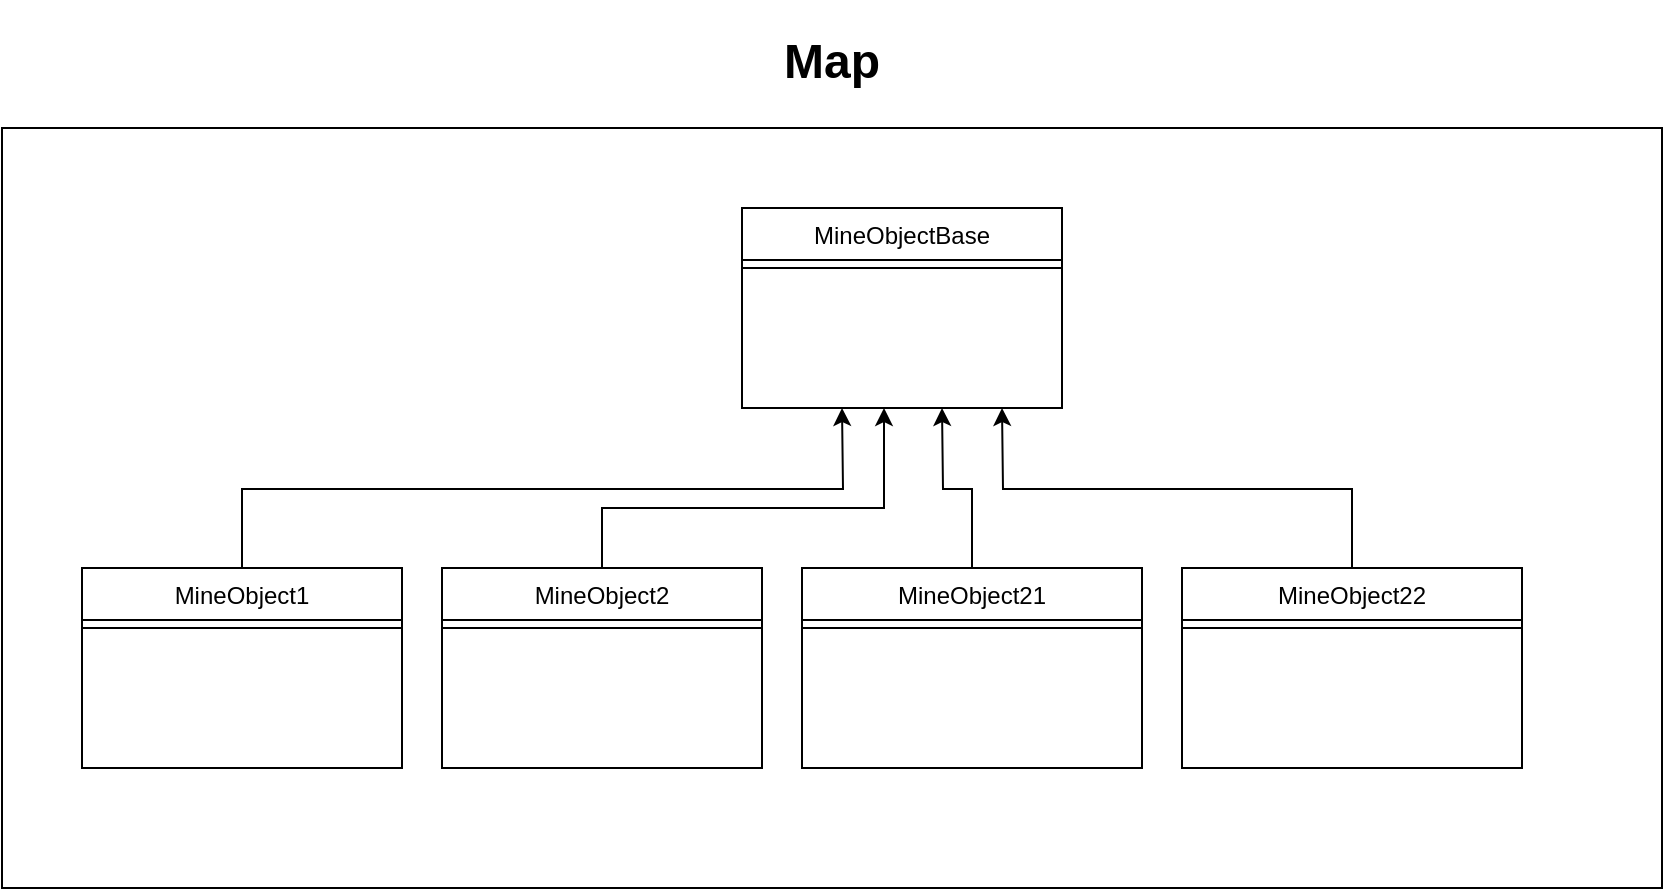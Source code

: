 <mxfile version="22.1.11" type="github">
  <diagram id="C5RBs43oDa-KdzZeNtuy" name="Page-1">
    <mxGraphModel dx="3415" dy="1980" grid="1" gridSize="10" guides="1" tooltips="1" connect="1" arrows="1" fold="1" page="1" pageScale="1" pageWidth="827" pageHeight="1169" math="0" shadow="0">
      <root>
        <mxCell id="WIyWlLk6GJQsqaUBKTNV-0" />
        <mxCell id="WIyWlLk6GJQsqaUBKTNV-1" parent="WIyWlLk6GJQsqaUBKTNV-0" />
        <mxCell id="3r8yzkb7_FRa7zOfup0Y-62" value="&lt;h1&gt;Map&lt;/h1&gt;" style="rounded=0;whiteSpace=wrap;html=1;fillColor=none;labelPosition=center;verticalLabelPosition=top;align=center;verticalAlign=bottom;" vertex="1" parent="WIyWlLk6GJQsqaUBKTNV-1">
          <mxGeometry x="-2280" y="-540" width="830" height="380" as="geometry" />
        </mxCell>
        <mxCell id="3r8yzkb7_FRa7zOfup0Y-63" value="MineObjectBase" style="swimlane;fontStyle=0;align=center;verticalAlign=top;childLayout=stackLayout;horizontal=1;startSize=26;horizontalStack=0;resizeParent=1;resizeLast=0;collapsible=1;marginBottom=0;rounded=0;shadow=0;strokeWidth=1;" vertex="1" parent="WIyWlLk6GJQsqaUBKTNV-1">
          <mxGeometry x="-1910" y="-500" width="160" height="100" as="geometry">
            <mxRectangle x="130" y="380" width="160" height="26" as="alternateBounds" />
          </mxGeometry>
        </mxCell>
        <mxCell id="3r8yzkb7_FRa7zOfup0Y-64" value="" style="line;html=1;strokeWidth=1;align=left;verticalAlign=middle;spacingTop=-1;spacingLeft=3;spacingRight=3;rotatable=0;labelPosition=right;points=[];portConstraint=eastwest;" vertex="1" parent="3r8yzkb7_FRa7zOfup0Y-63">
          <mxGeometry y="26" width="160" height="8" as="geometry" />
        </mxCell>
        <mxCell id="3r8yzkb7_FRa7zOfup0Y-71" style="edgeStyle=orthogonalEdgeStyle;rounded=0;orthogonalLoop=1;jettySize=auto;html=1;exitX=0.5;exitY=0;exitDx=0;exitDy=0;" edge="1" parent="WIyWlLk6GJQsqaUBKTNV-1" source="3r8yzkb7_FRa7zOfup0Y-66">
          <mxGeometry relative="1" as="geometry">
            <mxPoint x="-1860" y="-400" as="targetPoint" />
          </mxGeometry>
        </mxCell>
        <mxCell id="3r8yzkb7_FRa7zOfup0Y-66" value="MineObject1" style="swimlane;fontStyle=0;align=center;verticalAlign=top;childLayout=stackLayout;horizontal=1;startSize=26;horizontalStack=0;resizeParent=1;resizeLast=0;collapsible=1;marginBottom=0;rounded=0;shadow=0;strokeWidth=1;" vertex="1" parent="WIyWlLk6GJQsqaUBKTNV-1">
          <mxGeometry x="-2240" y="-320" width="160" height="100" as="geometry">
            <mxRectangle x="130" y="380" width="160" height="26" as="alternateBounds" />
          </mxGeometry>
        </mxCell>
        <mxCell id="3r8yzkb7_FRa7zOfup0Y-67" value="" style="line;html=1;strokeWidth=1;align=left;verticalAlign=middle;spacingTop=-1;spacingLeft=3;spacingRight=3;rotatable=0;labelPosition=right;points=[];portConstraint=eastwest;" vertex="1" parent="3r8yzkb7_FRa7zOfup0Y-66">
          <mxGeometry y="26" width="160" height="8" as="geometry" />
        </mxCell>
        <mxCell id="3r8yzkb7_FRa7zOfup0Y-70" style="edgeStyle=orthogonalEdgeStyle;rounded=0;orthogonalLoop=1;jettySize=auto;html=1;exitX=0.5;exitY=0;exitDx=0;exitDy=0;" edge="1" parent="WIyWlLk6GJQsqaUBKTNV-1" source="3r8yzkb7_FRa7zOfup0Y-68">
          <mxGeometry relative="1" as="geometry">
            <mxPoint x="-1839" y="-400" as="targetPoint" />
            <Array as="points">
              <mxPoint x="-1980" y="-350" />
              <mxPoint x="-1839" y="-350" />
              <mxPoint x="-1839" y="-400" />
            </Array>
          </mxGeometry>
        </mxCell>
        <mxCell id="3r8yzkb7_FRa7zOfup0Y-68" value="MineObject2" style="swimlane;fontStyle=0;align=center;verticalAlign=top;childLayout=stackLayout;horizontal=1;startSize=26;horizontalStack=0;resizeParent=1;resizeLast=0;collapsible=1;marginBottom=0;rounded=0;shadow=0;strokeWidth=1;" vertex="1" parent="WIyWlLk6GJQsqaUBKTNV-1">
          <mxGeometry x="-2060" y="-320" width="160" height="100" as="geometry">
            <mxRectangle x="130" y="380" width="160" height="26" as="alternateBounds" />
          </mxGeometry>
        </mxCell>
        <mxCell id="3r8yzkb7_FRa7zOfup0Y-69" value="" style="line;html=1;strokeWidth=1;align=left;verticalAlign=middle;spacingTop=-1;spacingLeft=3;spacingRight=3;rotatable=0;labelPosition=right;points=[];portConstraint=eastwest;" vertex="1" parent="3r8yzkb7_FRa7zOfup0Y-68">
          <mxGeometry y="26" width="160" height="8" as="geometry" />
        </mxCell>
        <mxCell id="3r8yzkb7_FRa7zOfup0Y-80" style="edgeStyle=orthogonalEdgeStyle;rounded=0;orthogonalLoop=1;jettySize=auto;html=1;exitX=0.5;exitY=0;exitDx=0;exitDy=0;" edge="1" parent="WIyWlLk6GJQsqaUBKTNV-1" source="3r8yzkb7_FRa7zOfup0Y-78">
          <mxGeometry relative="1" as="geometry">
            <mxPoint x="-1810" y="-400" as="targetPoint" />
          </mxGeometry>
        </mxCell>
        <mxCell id="3r8yzkb7_FRa7zOfup0Y-78" value="MineObject21" style="swimlane;fontStyle=0;align=center;verticalAlign=top;childLayout=stackLayout;horizontal=1;startSize=26;horizontalStack=0;resizeParent=1;resizeLast=0;collapsible=1;marginBottom=0;rounded=0;shadow=0;strokeWidth=1;" vertex="1" parent="WIyWlLk6GJQsqaUBKTNV-1">
          <mxGeometry x="-1880" y="-320" width="170" height="100" as="geometry">
            <mxRectangle x="130" y="380" width="160" height="26" as="alternateBounds" />
          </mxGeometry>
        </mxCell>
        <mxCell id="3r8yzkb7_FRa7zOfup0Y-79" value="" style="line;html=1;strokeWidth=1;align=left;verticalAlign=middle;spacingTop=-1;spacingLeft=3;spacingRight=3;rotatable=0;labelPosition=right;points=[];portConstraint=eastwest;" vertex="1" parent="3r8yzkb7_FRa7zOfup0Y-78">
          <mxGeometry y="26" width="170" height="8" as="geometry" />
        </mxCell>
        <mxCell id="3r8yzkb7_FRa7zOfup0Y-102" style="edgeStyle=orthogonalEdgeStyle;rounded=0;orthogonalLoop=1;jettySize=auto;html=1;exitX=0.5;exitY=0;exitDx=0;exitDy=0;" edge="1" parent="WIyWlLk6GJQsqaUBKTNV-1" source="3r8yzkb7_FRa7zOfup0Y-100">
          <mxGeometry relative="1" as="geometry">
            <mxPoint x="-1780" y="-400.0" as="targetPoint" />
          </mxGeometry>
        </mxCell>
        <mxCell id="3r8yzkb7_FRa7zOfup0Y-100" value="MineObject22" style="swimlane;fontStyle=0;align=center;verticalAlign=top;childLayout=stackLayout;horizontal=1;startSize=26;horizontalStack=0;resizeParent=1;resizeLast=0;collapsible=1;marginBottom=0;rounded=0;shadow=0;strokeWidth=1;" vertex="1" parent="WIyWlLk6GJQsqaUBKTNV-1">
          <mxGeometry x="-1690" y="-320" width="170" height="100" as="geometry">
            <mxRectangle x="130" y="380" width="160" height="26" as="alternateBounds" />
          </mxGeometry>
        </mxCell>
        <mxCell id="3r8yzkb7_FRa7zOfup0Y-101" value="" style="line;html=1;strokeWidth=1;align=left;verticalAlign=middle;spacingTop=-1;spacingLeft=3;spacingRight=3;rotatable=0;labelPosition=right;points=[];portConstraint=eastwest;" vertex="1" parent="3r8yzkb7_FRa7zOfup0Y-100">
          <mxGeometry y="26" width="170" height="8" as="geometry" />
        </mxCell>
      </root>
    </mxGraphModel>
  </diagram>
</mxfile>
